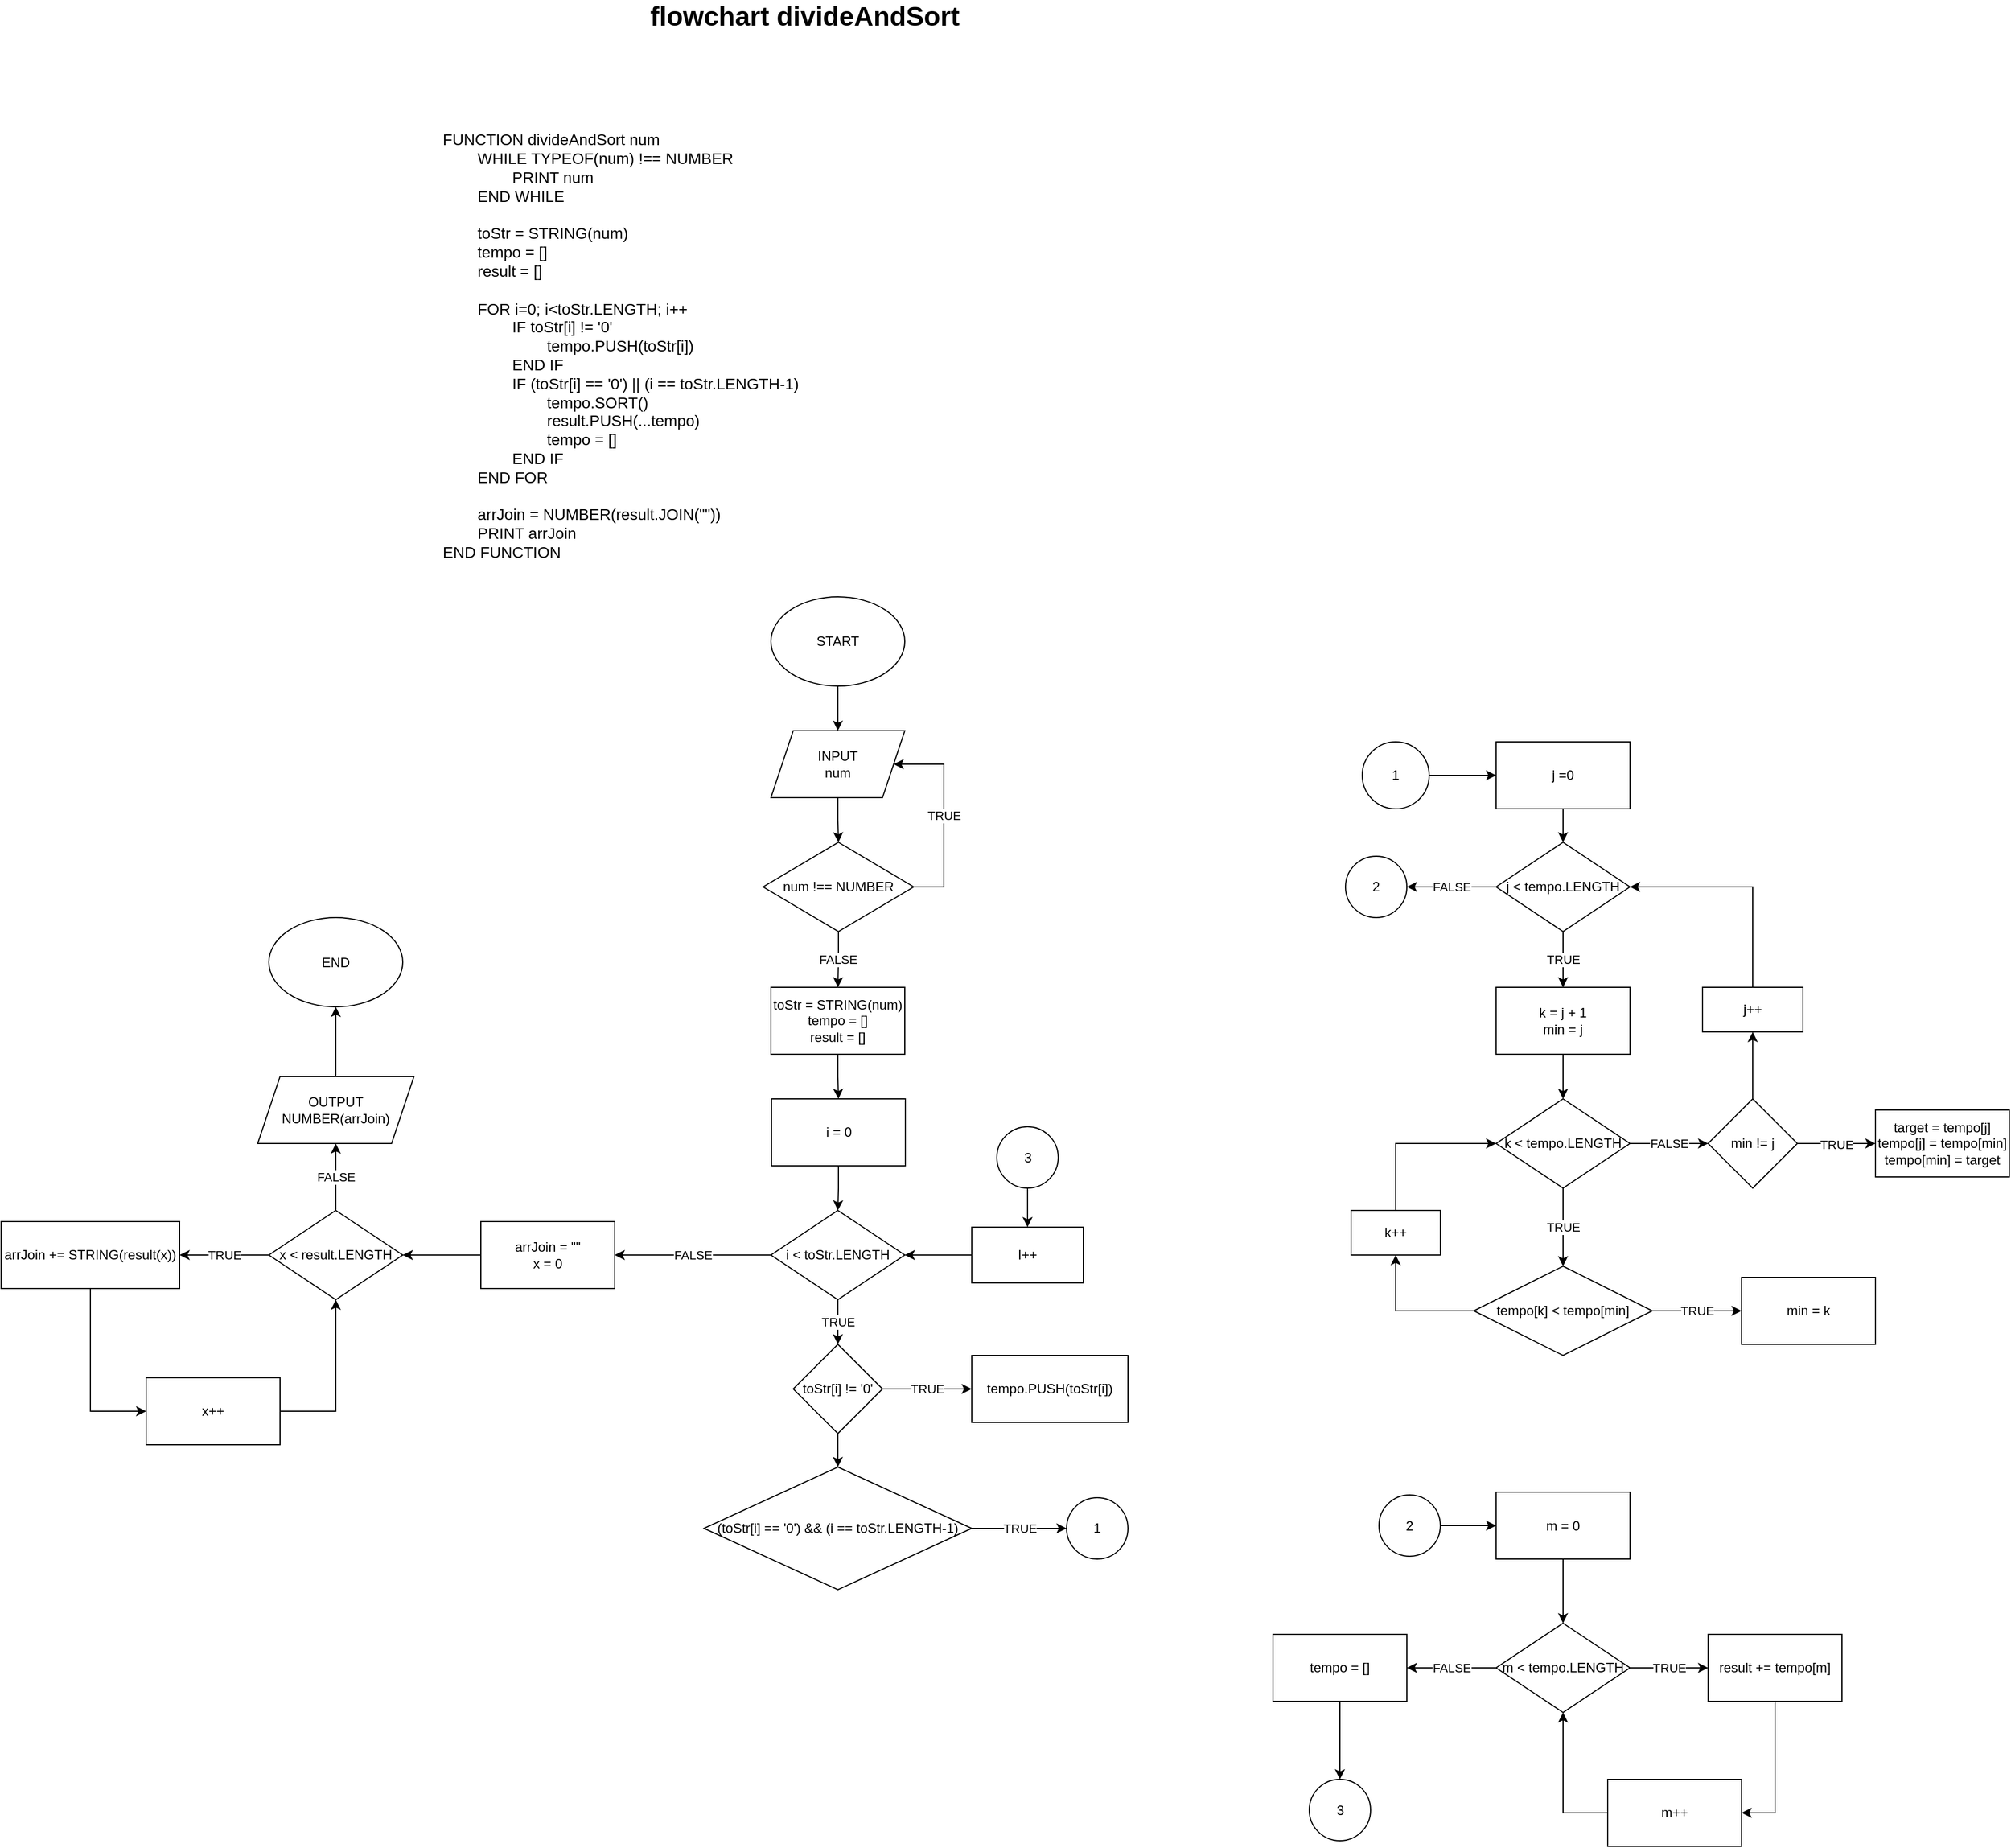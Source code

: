 <mxfile version="16.4.0" type="device"><diagram id="1lIt7wLhVci40RUQFFj5" name="Page-1"><mxGraphModel dx="2272" dy="1053" grid="1" gridSize="10" guides="1" tooltips="1" connect="1" arrows="1" fold="1" page="1" pageScale="1" pageWidth="850" pageHeight="1100" math="0" shadow="0"><root><mxCell id="0"/><mxCell id="1" parent="0"/><mxCell id="raewWGqtZ7vcVBzHo2UA-3" value="" style="edgeStyle=orthogonalEdgeStyle;rounded=0;orthogonalLoop=1;jettySize=auto;html=1;" parent="1" source="raewWGqtZ7vcVBzHo2UA-1" target="raewWGqtZ7vcVBzHo2UA-2" edge="1"><mxGeometry relative="1" as="geometry"/></mxCell><mxCell id="raewWGqtZ7vcVBzHo2UA-1" value="START" style="ellipse;whiteSpace=wrap;html=1;" parent="1" vertex="1"><mxGeometry x="320" y="560" width="120" height="80" as="geometry"/></mxCell><mxCell id="raewWGqtZ7vcVBzHo2UA-6" value="" style="edgeStyle=orthogonalEdgeStyle;rounded=0;orthogonalLoop=1;jettySize=auto;html=1;" parent="1" source="raewWGqtZ7vcVBzHo2UA-2" target="raewWGqtZ7vcVBzHo2UA-5" edge="1"><mxGeometry relative="1" as="geometry"/></mxCell><mxCell id="raewWGqtZ7vcVBzHo2UA-2" value="INPUT&lt;br&gt;num" style="shape=parallelogram;perimeter=parallelogramPerimeter;whiteSpace=wrap;html=1;fixedSize=1;" parent="1" vertex="1"><mxGeometry x="320" y="680" width="120" height="60" as="geometry"/></mxCell><mxCell id="raewWGqtZ7vcVBzHo2UA-7" value="TRUE" style="edgeStyle=orthogonalEdgeStyle;rounded=0;orthogonalLoop=1;jettySize=auto;html=1;entryX=1;entryY=0.5;entryDx=0;entryDy=0;exitX=1;exitY=0.5;exitDx=0;exitDy=0;" parent="1" source="raewWGqtZ7vcVBzHo2UA-5" target="raewWGqtZ7vcVBzHo2UA-2" edge="1"><mxGeometry relative="1" as="geometry"><Array as="points"><mxPoint x="475" y="820"/><mxPoint x="475" y="710"/></Array></mxGeometry></mxCell><mxCell id="raewWGqtZ7vcVBzHo2UA-9" value="FALSE" style="edgeStyle=orthogonalEdgeStyle;rounded=0;orthogonalLoop=1;jettySize=auto;html=1;" parent="1" source="raewWGqtZ7vcVBzHo2UA-5" target="raewWGqtZ7vcVBzHo2UA-8" edge="1"><mxGeometry relative="1" as="geometry"/></mxCell><mxCell id="raewWGqtZ7vcVBzHo2UA-5" value="num !== NUMBER" style="rhombus;whiteSpace=wrap;html=1;" parent="1" vertex="1"><mxGeometry x="313" y="780" width="135" height="80" as="geometry"/></mxCell><mxCell id="raewWGqtZ7vcVBzHo2UA-11" value="" style="edgeStyle=orthogonalEdgeStyle;rounded=0;orthogonalLoop=1;jettySize=auto;html=1;" parent="1" source="raewWGqtZ7vcVBzHo2UA-8" target="raewWGqtZ7vcVBzHo2UA-10" edge="1"><mxGeometry relative="1" as="geometry"/></mxCell><mxCell id="raewWGqtZ7vcVBzHo2UA-8" value="toStr = STRING(num)&lt;br&gt;tempo = []&lt;br&gt;result = []" style="rounded=0;whiteSpace=wrap;html=1;" parent="1" vertex="1"><mxGeometry x="320" y="910" width="120" height="60" as="geometry"/></mxCell><mxCell id="raewWGqtZ7vcVBzHo2UA-13" value="" style="edgeStyle=orthogonalEdgeStyle;rounded=0;orthogonalLoop=1;jettySize=auto;html=1;" parent="1" source="raewWGqtZ7vcVBzHo2UA-10" target="raewWGqtZ7vcVBzHo2UA-12" edge="1"><mxGeometry relative="1" as="geometry"/></mxCell><mxCell id="raewWGqtZ7vcVBzHo2UA-10" value="i = 0" style="rounded=0;whiteSpace=wrap;html=1;" parent="1" vertex="1"><mxGeometry x="320.5" y="1010" width="120" height="60" as="geometry"/></mxCell><mxCell id="raewWGqtZ7vcVBzHo2UA-16" value="TRUE" style="edgeStyle=orthogonalEdgeStyle;rounded=0;orthogonalLoop=1;jettySize=auto;html=1;" parent="1" source="raewWGqtZ7vcVBzHo2UA-12" target="raewWGqtZ7vcVBzHo2UA-15" edge="1"><mxGeometry relative="1" as="geometry"/></mxCell><mxCell id="jF6LJaqKzEXEnHro_-TG-4" value="FALSE" style="edgeStyle=orthogonalEdgeStyle;rounded=0;orthogonalLoop=1;jettySize=auto;html=1;" parent="1" source="raewWGqtZ7vcVBzHo2UA-12" target="jF6LJaqKzEXEnHro_-TG-3" edge="1"><mxGeometry relative="1" as="geometry"/></mxCell><mxCell id="raewWGqtZ7vcVBzHo2UA-12" value="i &amp;lt; toStr.LENGTH" style="rhombus;whiteSpace=wrap;html=1;" parent="1" vertex="1"><mxGeometry x="320" y="1110" width="120" height="80" as="geometry"/></mxCell><mxCell id="raewWGqtZ7vcVBzHo2UA-18" value="TRUE" style="edgeStyle=orthogonalEdgeStyle;rounded=0;orthogonalLoop=1;jettySize=auto;html=1;" parent="1" source="raewWGqtZ7vcVBzHo2UA-15" target="raewWGqtZ7vcVBzHo2UA-17" edge="1"><mxGeometry relative="1" as="geometry"/></mxCell><mxCell id="raewWGqtZ7vcVBzHo2UA-20" value="" style="edgeStyle=orthogonalEdgeStyle;rounded=0;orthogonalLoop=1;jettySize=auto;html=1;" parent="1" source="raewWGqtZ7vcVBzHo2UA-15" target="raewWGqtZ7vcVBzHo2UA-19" edge="1"><mxGeometry relative="1" as="geometry"/></mxCell><mxCell id="raewWGqtZ7vcVBzHo2UA-15" value="toStr[i] != '0'" style="rhombus;whiteSpace=wrap;html=1;" parent="1" vertex="1"><mxGeometry x="340" y="1230" width="80" height="80" as="geometry"/></mxCell><mxCell id="raewWGqtZ7vcVBzHo2UA-17" value="tempo.PUSH(toStr[i])" style="rounded=0;whiteSpace=wrap;html=1;" parent="1" vertex="1"><mxGeometry x="500" y="1240" width="140" height="60" as="geometry"/></mxCell><mxCell id="raewWGqtZ7vcVBzHo2UA-22" value="TRUE" style="edgeStyle=orthogonalEdgeStyle;rounded=0;orthogonalLoop=1;jettySize=auto;html=1;" parent="1" source="raewWGqtZ7vcVBzHo2UA-19" target="raewWGqtZ7vcVBzHo2UA-21" edge="1"><mxGeometry relative="1" as="geometry"/></mxCell><mxCell id="raewWGqtZ7vcVBzHo2UA-19" value="(toStr[i] == '0') &amp;amp;&amp;amp; (i == toStr.LENGTH-1)" style="rhombus;whiteSpace=wrap;html=1;" parent="1" vertex="1"><mxGeometry x="260" y="1340" width="240" height="110" as="geometry"/></mxCell><mxCell id="raewWGqtZ7vcVBzHo2UA-21" value="1" style="ellipse;whiteSpace=wrap;html=1;aspect=fixed;" parent="1" vertex="1"><mxGeometry x="585" y="1367.5" width="55" height="55" as="geometry"/></mxCell><mxCell id="raewWGqtZ7vcVBzHo2UA-27" value="" style="edgeStyle=orthogonalEdgeStyle;rounded=0;orthogonalLoop=1;jettySize=auto;html=1;" parent="1" source="raewWGqtZ7vcVBzHo2UA-23" target="raewWGqtZ7vcVBzHo2UA-24" edge="1"><mxGeometry relative="1" as="geometry"/></mxCell><mxCell id="raewWGqtZ7vcVBzHo2UA-23" value="1" style="ellipse;whiteSpace=wrap;html=1;aspect=fixed;" parent="1" vertex="1"><mxGeometry x="850" y="690" width="60" height="60" as="geometry"/></mxCell><mxCell id="raewWGqtZ7vcVBzHo2UA-26" value="" style="edgeStyle=orthogonalEdgeStyle;rounded=0;orthogonalLoop=1;jettySize=auto;html=1;" parent="1" source="raewWGqtZ7vcVBzHo2UA-24" target="raewWGqtZ7vcVBzHo2UA-25" edge="1"><mxGeometry relative="1" as="geometry"/></mxCell><mxCell id="raewWGqtZ7vcVBzHo2UA-24" value="j =0" style="rounded=0;whiteSpace=wrap;html=1;" parent="1" vertex="1"><mxGeometry x="970" y="690" width="120" height="60" as="geometry"/></mxCell><mxCell id="raewWGqtZ7vcVBzHo2UA-30" value="TRUE" style="edgeStyle=orthogonalEdgeStyle;rounded=0;orthogonalLoop=1;jettySize=auto;html=1;" parent="1" source="raewWGqtZ7vcVBzHo2UA-25" target="raewWGqtZ7vcVBzHo2UA-29" edge="1"><mxGeometry relative="1" as="geometry"/></mxCell><mxCell id="raewWGqtZ7vcVBzHo2UA-50" value="FALSE" style="edgeStyle=orthogonalEdgeStyle;rounded=0;orthogonalLoop=1;jettySize=auto;html=1;" parent="1" source="raewWGqtZ7vcVBzHo2UA-25" edge="1"><mxGeometry relative="1" as="geometry"><mxPoint x="890" y="820" as="targetPoint"/></mxGeometry></mxCell><mxCell id="raewWGqtZ7vcVBzHo2UA-25" value="j &amp;lt; tempo.LENGTH" style="rhombus;whiteSpace=wrap;html=1;" parent="1" vertex="1"><mxGeometry x="970" y="780" width="120" height="80" as="geometry"/></mxCell><mxCell id="raewWGqtZ7vcVBzHo2UA-32" value="" style="edgeStyle=orthogonalEdgeStyle;rounded=0;orthogonalLoop=1;jettySize=auto;html=1;" parent="1" source="raewWGqtZ7vcVBzHo2UA-29" target="raewWGqtZ7vcVBzHo2UA-31" edge="1"><mxGeometry relative="1" as="geometry"/></mxCell><mxCell id="raewWGqtZ7vcVBzHo2UA-29" value="k = j + 1&lt;br&gt;min = j" style="rounded=0;whiteSpace=wrap;html=1;" parent="1" vertex="1"><mxGeometry x="970" y="910" width="120" height="60" as="geometry"/></mxCell><mxCell id="raewWGqtZ7vcVBzHo2UA-36" value="TRUE" style="edgeStyle=orthogonalEdgeStyle;rounded=0;orthogonalLoop=1;jettySize=auto;html=1;" parent="1" source="raewWGqtZ7vcVBzHo2UA-31" target="raewWGqtZ7vcVBzHo2UA-33" edge="1"><mxGeometry relative="1" as="geometry"/></mxCell><mxCell id="raewWGqtZ7vcVBzHo2UA-43" value="FALSE" style="edgeStyle=orthogonalEdgeStyle;rounded=0;orthogonalLoop=1;jettySize=auto;html=1;" parent="1" source="raewWGqtZ7vcVBzHo2UA-31" target="raewWGqtZ7vcVBzHo2UA-42" edge="1"><mxGeometry relative="1" as="geometry"/></mxCell><mxCell id="raewWGqtZ7vcVBzHo2UA-31" value="k &amp;lt; tempo.LENGTH" style="rhombus;whiteSpace=wrap;html=1;" parent="1" vertex="1"><mxGeometry x="970" y="1010" width="120" height="80" as="geometry"/></mxCell><mxCell id="raewWGqtZ7vcVBzHo2UA-35" value="TRUE" style="edgeStyle=orthogonalEdgeStyle;rounded=0;orthogonalLoop=1;jettySize=auto;html=1;" parent="1" source="raewWGqtZ7vcVBzHo2UA-33" target="raewWGqtZ7vcVBzHo2UA-34" edge="1"><mxGeometry relative="1" as="geometry"/></mxCell><mxCell id="raewWGqtZ7vcVBzHo2UA-40" style="edgeStyle=orthogonalEdgeStyle;rounded=0;orthogonalLoop=1;jettySize=auto;html=1;" parent="1" source="raewWGqtZ7vcVBzHo2UA-33" target="raewWGqtZ7vcVBzHo2UA-39" edge="1"><mxGeometry relative="1" as="geometry"/></mxCell><mxCell id="raewWGqtZ7vcVBzHo2UA-33" value="tempo[k] &amp;lt; tempo[min]" style="rhombus;whiteSpace=wrap;html=1;" parent="1" vertex="1"><mxGeometry x="950" y="1160" width="160" height="80" as="geometry"/></mxCell><mxCell id="raewWGqtZ7vcVBzHo2UA-34" value="min = k" style="rounded=0;whiteSpace=wrap;html=1;" parent="1" vertex="1"><mxGeometry x="1190" y="1170" width="120" height="60" as="geometry"/></mxCell><mxCell id="raewWGqtZ7vcVBzHo2UA-41" style="edgeStyle=orthogonalEdgeStyle;rounded=0;orthogonalLoop=1;jettySize=auto;html=1;entryX=0;entryY=0.5;entryDx=0;entryDy=0;exitX=0.5;exitY=0;exitDx=0;exitDy=0;" parent="1" source="raewWGqtZ7vcVBzHo2UA-39" target="raewWGqtZ7vcVBzHo2UA-31" edge="1"><mxGeometry relative="1" as="geometry"/></mxCell><mxCell id="raewWGqtZ7vcVBzHo2UA-39" value="k++" style="rounded=0;whiteSpace=wrap;html=1;" parent="1" vertex="1"><mxGeometry x="840" y="1110" width="80" height="40" as="geometry"/></mxCell><mxCell id="raewWGqtZ7vcVBzHo2UA-45" value="TRUE" style="edgeStyle=orthogonalEdgeStyle;rounded=0;orthogonalLoop=1;jettySize=auto;html=1;" parent="1" source="raewWGqtZ7vcVBzHo2UA-42" edge="1"><mxGeometry relative="1" as="geometry"><mxPoint x="1310" y="1050" as="targetPoint"/></mxGeometry></mxCell><mxCell id="raewWGqtZ7vcVBzHo2UA-47" value="" style="edgeStyle=orthogonalEdgeStyle;rounded=0;orthogonalLoop=1;jettySize=auto;html=1;" parent="1" source="raewWGqtZ7vcVBzHo2UA-42" target="raewWGqtZ7vcVBzHo2UA-46" edge="1"><mxGeometry relative="1" as="geometry"/></mxCell><mxCell id="raewWGqtZ7vcVBzHo2UA-42" value="min != j" style="rhombus;whiteSpace=wrap;html=1;" parent="1" vertex="1"><mxGeometry x="1160" y="1010" width="80" height="80" as="geometry"/></mxCell><mxCell id="raewWGqtZ7vcVBzHo2UA-44" value="target = tempo[j]&lt;br&gt;tempo[j] = tempo[min]&lt;br&gt;tempo[min] = target" style="rounded=0;whiteSpace=wrap;html=1;" parent="1" vertex="1"><mxGeometry x="1310" y="1020" width="120" height="60" as="geometry"/></mxCell><mxCell id="raewWGqtZ7vcVBzHo2UA-48" style="edgeStyle=orthogonalEdgeStyle;rounded=0;orthogonalLoop=1;jettySize=auto;html=1;entryX=1;entryY=0.5;entryDx=0;entryDy=0;exitX=0.5;exitY=0;exitDx=0;exitDy=0;" parent="1" source="raewWGqtZ7vcVBzHo2UA-46" target="raewWGqtZ7vcVBzHo2UA-25" edge="1"><mxGeometry relative="1" as="geometry"/></mxCell><mxCell id="raewWGqtZ7vcVBzHo2UA-46" value="j++" style="rounded=0;whiteSpace=wrap;html=1;" parent="1" vertex="1"><mxGeometry x="1155" y="910" width="90" height="40" as="geometry"/></mxCell><mxCell id="jF6LJaqKzEXEnHro_-TG-23" value="" style="edgeStyle=orthogonalEdgeStyle;rounded=0;orthogonalLoop=1;jettySize=auto;html=1;" parent="1" source="raewWGqtZ7vcVBzHo2UA-55" target="raewWGqtZ7vcVBzHo2UA-12" edge="1"><mxGeometry relative="1" as="geometry"/></mxCell><mxCell id="raewWGqtZ7vcVBzHo2UA-55" value="I++" style="rounded=0;whiteSpace=wrap;html=1;" parent="1" vertex="1"><mxGeometry x="500" y="1125" width="100" height="50" as="geometry"/></mxCell><mxCell id="jF6LJaqKzEXEnHro_-TG-2" value="&lt;div style=&quot;text-align: left&quot;&gt;&lt;span style=&quot;font-size: 14px&quot;&gt;FUNCTION divideAndSort num&lt;/span&gt;&lt;/div&gt;&lt;span style=&quot;font-size: 14px&quot;&gt;&lt;div style=&quot;text-align: left&quot;&gt;&lt;span&gt;&lt;span style=&quot;white-space: pre&quot;&gt;&#9;&lt;/span&gt;WHILE TYPEOF(num) !== NUMBER&lt;/span&gt;&lt;/div&gt;&lt;/span&gt;&lt;span style=&quot;font-size: 14px&quot;&gt;&lt;div style=&quot;text-align: left&quot;&gt;&lt;span&gt;&lt;span style=&quot;white-space: pre&quot;&gt;&#9;&lt;span style=&quot;white-space: pre&quot;&gt;&#9;&lt;/span&gt;&lt;/span&gt;PRINT num&lt;/span&gt;&lt;/div&gt;&lt;/span&gt;&lt;span style=&quot;font-size: 14px&quot;&gt;&lt;div style=&quot;text-align: left&quot;&gt;&lt;span&gt;&lt;span style=&quot;white-space: pre&quot;&gt;&#9;&lt;/span&gt;END WHILE&lt;/span&gt;&lt;/div&gt;&lt;/span&gt;&lt;div style=&quot;text-align: left&quot;&gt;&lt;span style=&quot;font-size: 14px&quot;&gt;&lt;br&gt;&lt;/span&gt;&lt;/div&gt;&lt;span style=&quot;font-size: 14px&quot;&gt;&lt;div style=&quot;text-align: left&quot;&gt;&lt;span&gt;&lt;span style=&quot;white-space: pre&quot;&gt;&#9;&lt;/span&gt;toStr = STRING(num)&lt;/span&gt;&lt;/div&gt;&#9;&lt;/span&gt;&lt;span style=&quot;font-size: 14px&quot;&gt;&lt;div style=&quot;text-align: left&quot;&gt;&lt;span&gt;&lt;span style=&quot;white-space: pre&quot;&gt;&#9;&lt;/span&gt;tempo = []&lt;/span&gt;&lt;/div&gt;&#9;&lt;/span&gt;&lt;span style=&quot;font-size: 14px&quot;&gt;&lt;div style=&quot;text-align: left&quot;&gt;&lt;span&gt;&lt;span style=&quot;white-space: pre&quot;&gt;&#9;&lt;/span&gt;result = []&lt;/span&gt;&lt;/div&gt;&#9;&lt;/span&gt;&lt;div style=&quot;text-align: left&quot;&gt;&lt;span style=&quot;font-size: 14px&quot;&gt;&lt;br&gt;&lt;/span&gt;&lt;/div&gt;&lt;span style=&quot;font-size: 14px&quot;&gt;&lt;div style=&quot;text-align: left&quot;&gt;&lt;span&gt;&lt;span style=&quot;white-space: pre&quot;&gt;&#9;&lt;/span&gt;FOR i=0; i&amp;lt;toStr.LENGTH; i++&lt;/span&gt;&lt;/div&gt;&lt;/span&gt;&lt;span style=&quot;font-size: 14px&quot;&gt;&lt;div style=&quot;text-align: left&quot;&gt;&lt;span&gt;&lt;span style=&quot;white-space: pre&quot;&gt;&#9;&lt;/span&gt;&lt;span style=&quot;white-space: pre&quot;&gt;&#9;&lt;/span&gt;IF toStr[i] != '0'&lt;/span&gt;&lt;/div&gt;&lt;/span&gt;&lt;span style=&quot;font-size: 14px&quot;&gt;&lt;div style=&quot;text-align: left&quot;&gt;&lt;span&gt;&lt;span style=&quot;white-space: pre&quot;&gt;&#9;&lt;/span&gt;&lt;span style=&quot;white-space: pre&quot;&gt;&#9;&lt;/span&gt;&lt;span style=&quot;white-space: pre&quot;&gt;&#9;&lt;/span&gt;tempo.PUSH(toStr[i])&lt;/span&gt;&lt;/div&gt;&lt;/span&gt;&lt;span style=&quot;font-size: 14px&quot;&gt;&lt;div style=&quot;text-align: left&quot;&gt;&lt;span&gt;&lt;span style=&quot;white-space: pre&quot;&gt;&#9;&lt;span style=&quot;white-space: pre&quot;&gt;&#9;&lt;/span&gt;&lt;/span&gt;END IF&lt;/span&gt;&lt;/div&gt;&lt;/span&gt;&lt;span style=&quot;font-size: 14px&quot;&gt;&lt;div style=&quot;text-align: left&quot;&gt;&lt;span&gt;&lt;span style=&quot;white-space: pre&quot;&gt;&#9;&lt;/span&gt;&lt;span style=&quot;white-space: pre&quot;&gt;&#9;&lt;/span&gt;IF (toStr[i] == '0') || (i == toStr.LENGTH-1)&lt;/span&gt;&lt;/div&gt;&lt;/span&gt;&lt;span style=&quot;font-size: 14px&quot;&gt;&lt;div style=&quot;text-align: left&quot;&gt;&lt;span&gt;&lt;span style=&quot;white-space: pre&quot;&gt;&#9;&lt;/span&gt;&lt;span style=&quot;white-space: pre&quot;&gt;&#9;&lt;/span&gt;&lt;span style=&quot;white-space: pre&quot;&gt;&#9;&lt;/span&gt;tempo.SORT()&lt;/span&gt;&lt;/div&gt;&lt;/span&gt;&lt;span style=&quot;font-size: 14px&quot;&gt;&lt;div style=&quot;text-align: left&quot;&gt;&lt;span&gt;&lt;span style=&quot;white-space: pre&quot;&gt;&#9;&lt;/span&gt;&lt;span style=&quot;white-space: pre&quot;&gt;&#9;&lt;/span&gt;&lt;span style=&quot;white-space: pre&quot;&gt;&#9;&lt;/span&gt;result.PUSH(...tempo)&lt;/span&gt;&lt;/div&gt;&lt;/span&gt;&lt;span style=&quot;font-size: 14px&quot;&gt;&lt;div style=&quot;text-align: left&quot;&gt;&lt;span&gt;&lt;span style=&quot;white-space: pre&quot;&gt;&#9;&lt;/span&gt;&lt;span style=&quot;white-space: pre&quot;&gt;&#9;&lt;/span&gt;&lt;span style=&quot;white-space: pre&quot;&gt;&#9;&lt;/span&gt;tempo = []&lt;/span&gt;&lt;/div&gt;&lt;/span&gt;&lt;span style=&quot;font-size: 14px&quot;&gt;&lt;div style=&quot;text-align: left&quot;&gt;&lt;span&gt;&lt;span style=&quot;white-space: pre&quot;&gt;&#9;&lt;/span&gt;&lt;span style=&quot;white-space: pre&quot;&gt;&#9;&lt;/span&gt;END IF&lt;/span&gt;&lt;/div&gt;&lt;/span&gt;&lt;span style=&quot;font-size: 14px&quot;&gt;&lt;div style=&quot;text-align: left&quot;&gt;&lt;span&gt;&lt;span style=&quot;white-space: pre&quot;&gt;&#9;&lt;/span&gt;E&lt;/span&gt;&lt;span&gt;ND FOR&lt;/span&gt;&lt;/div&gt;&lt;/span&gt;&lt;div style=&quot;text-align: left&quot;&gt;&lt;span style=&quot;font-size: 14px&quot;&gt;&lt;br&gt;&lt;/span&gt;&lt;/div&gt;&lt;span style=&quot;font-size: 14px&quot;&gt;&lt;div style=&quot;text-align: left&quot;&gt;&lt;span&gt;&lt;span style=&quot;white-space: pre&quot;&gt;&#9;&lt;/span&gt;arrJoin = NUMBER(result.JOIN(&quot;&quot;))&lt;/span&gt;&lt;/div&gt;&lt;/span&gt;&lt;span style=&quot;font-size: 14px&quot;&gt;&lt;div style=&quot;text-align: left&quot;&gt;&lt;span&gt;&lt;span style=&quot;white-space: pre&quot;&gt;&#9;&lt;/span&gt;PRINT arrJoin&lt;/span&gt;&lt;/div&gt;&lt;/span&gt;&lt;div style=&quot;text-align: left&quot;&gt;&lt;span style=&quot;font-size: 14px&quot;&gt;END FUNCTION&lt;/span&gt;&lt;/div&gt;" style="text;html=1;align=center;verticalAlign=middle;resizable=0;points=[];autosize=1;strokeColor=none;fillColor=none;" parent="1" vertex="1"><mxGeometry x="20" y="170" width="330" height="330" as="geometry"/></mxCell><mxCell id="jF6LJaqKzEXEnHro_-TG-6" value="" style="edgeStyle=orthogonalEdgeStyle;rounded=0;orthogonalLoop=1;jettySize=auto;html=1;" parent="1" source="jF6LJaqKzEXEnHro_-TG-3" target="jF6LJaqKzEXEnHro_-TG-5" edge="1"><mxGeometry relative="1" as="geometry"/></mxCell><mxCell id="jF6LJaqKzEXEnHro_-TG-3" value="arrJoin = &quot;&quot;&lt;br&gt;x = 0" style="rounded=0;whiteSpace=wrap;html=1;" parent="1" vertex="1"><mxGeometry x="60" y="1120" width="120" height="60" as="geometry"/></mxCell><mxCell id="jF6LJaqKzEXEnHro_-TG-26" value="TRUE" style="edgeStyle=orthogonalEdgeStyle;rounded=0;orthogonalLoop=1;jettySize=auto;html=1;" parent="1" source="jF6LJaqKzEXEnHro_-TG-5" target="jF6LJaqKzEXEnHro_-TG-25" edge="1"><mxGeometry relative="1" as="geometry"/></mxCell><mxCell id="jF6LJaqKzEXEnHro_-TG-31" value="FALSE" style="edgeStyle=orthogonalEdgeStyle;rounded=0;orthogonalLoop=1;jettySize=auto;html=1;" parent="1" source="jF6LJaqKzEXEnHro_-TG-5" target="jF6LJaqKzEXEnHro_-TG-30" edge="1"><mxGeometry relative="1" as="geometry"/></mxCell><mxCell id="jF6LJaqKzEXEnHro_-TG-5" value="x &amp;lt; result.LENGTH" style="rhombus;whiteSpace=wrap;html=1;" parent="1" vertex="1"><mxGeometry x="-130" y="1110" width="120" height="80" as="geometry"/></mxCell><mxCell id="jF6LJaqKzEXEnHro_-TG-11" value="" style="edgeStyle=orthogonalEdgeStyle;rounded=0;orthogonalLoop=1;jettySize=auto;html=1;" parent="1" source="jF6LJaqKzEXEnHro_-TG-7" target="jF6LJaqKzEXEnHro_-TG-8" edge="1"><mxGeometry relative="1" as="geometry"/></mxCell><mxCell id="jF6LJaqKzEXEnHro_-TG-7" value="2" style="ellipse;whiteSpace=wrap;html=1;aspect=fixed;" parent="1" vertex="1"><mxGeometry x="865" y="1365" width="55" height="55" as="geometry"/></mxCell><mxCell id="jF6LJaqKzEXEnHro_-TG-10" value="" style="edgeStyle=orthogonalEdgeStyle;rounded=0;orthogonalLoop=1;jettySize=auto;html=1;" parent="1" source="jF6LJaqKzEXEnHro_-TG-8" target="jF6LJaqKzEXEnHro_-TG-9" edge="1"><mxGeometry relative="1" as="geometry"/></mxCell><mxCell id="jF6LJaqKzEXEnHro_-TG-8" value="m = 0" style="rounded=0;whiteSpace=wrap;html=1;" parent="1" vertex="1"><mxGeometry x="970" y="1362.5" width="120" height="60" as="geometry"/></mxCell><mxCell id="jF6LJaqKzEXEnHro_-TG-13" value="TRUE" style="edgeStyle=orthogonalEdgeStyle;rounded=0;orthogonalLoop=1;jettySize=auto;html=1;" parent="1" source="jF6LJaqKzEXEnHro_-TG-9" target="jF6LJaqKzEXEnHro_-TG-12" edge="1"><mxGeometry relative="1" as="geometry"/></mxCell><mxCell id="jF6LJaqKzEXEnHro_-TG-18" value="FALSE" style="edgeStyle=orthogonalEdgeStyle;rounded=0;orthogonalLoop=1;jettySize=auto;html=1;" parent="1" source="jF6LJaqKzEXEnHro_-TG-9" target="jF6LJaqKzEXEnHro_-TG-17" edge="1"><mxGeometry relative="1" as="geometry"/></mxCell><mxCell id="jF6LJaqKzEXEnHro_-TG-9" value="m &amp;lt; tempo.LENGTH" style="rhombus;whiteSpace=wrap;html=1;" parent="1" vertex="1"><mxGeometry x="970" y="1480" width="120" height="80" as="geometry"/></mxCell><mxCell id="jF6LJaqKzEXEnHro_-TG-15" style="edgeStyle=orthogonalEdgeStyle;rounded=0;orthogonalLoop=1;jettySize=auto;html=1;entryX=1;entryY=0.5;entryDx=0;entryDy=0;" parent="1" source="jF6LJaqKzEXEnHro_-TG-12" target="jF6LJaqKzEXEnHro_-TG-14" edge="1"><mxGeometry relative="1" as="geometry"/></mxCell><mxCell id="jF6LJaqKzEXEnHro_-TG-12" value="result += tempo[m]" style="rounded=0;whiteSpace=wrap;html=1;" parent="1" vertex="1"><mxGeometry x="1160" y="1490" width="120" height="60" as="geometry"/></mxCell><mxCell id="jF6LJaqKzEXEnHro_-TG-16" style="edgeStyle=orthogonalEdgeStyle;rounded=0;orthogonalLoop=1;jettySize=auto;html=1;entryX=0.5;entryY=1;entryDx=0;entryDy=0;exitX=0;exitY=0.5;exitDx=0;exitDy=0;" parent="1" source="jF6LJaqKzEXEnHro_-TG-14" target="jF6LJaqKzEXEnHro_-TG-9" edge="1"><mxGeometry relative="1" as="geometry"/></mxCell><mxCell id="jF6LJaqKzEXEnHro_-TG-14" value="m++" style="rounded=0;whiteSpace=wrap;html=1;" parent="1" vertex="1"><mxGeometry x="1070" y="1620" width="120" height="60" as="geometry"/></mxCell><mxCell id="jF6LJaqKzEXEnHro_-TG-20" value="" style="edgeStyle=orthogonalEdgeStyle;rounded=0;orthogonalLoop=1;jettySize=auto;html=1;" parent="1" source="jF6LJaqKzEXEnHro_-TG-17" target="jF6LJaqKzEXEnHro_-TG-19" edge="1"><mxGeometry relative="1" as="geometry"/></mxCell><mxCell id="jF6LJaqKzEXEnHro_-TG-17" value="tempo = []" style="rounded=0;whiteSpace=wrap;html=1;" parent="1" vertex="1"><mxGeometry x="770" y="1490" width="120" height="60" as="geometry"/></mxCell><mxCell id="jF6LJaqKzEXEnHro_-TG-19" value="3" style="ellipse;whiteSpace=wrap;html=1;aspect=fixed;" parent="1" vertex="1"><mxGeometry x="802.5" y="1620" width="55" height="55" as="geometry"/></mxCell><mxCell id="jF6LJaqKzEXEnHro_-TG-21" value="2" style="ellipse;whiteSpace=wrap;html=1;aspect=fixed;" parent="1" vertex="1"><mxGeometry x="835" y="792.5" width="55" height="55" as="geometry"/></mxCell><mxCell id="jF6LJaqKzEXEnHro_-TG-24" value="" style="edgeStyle=orthogonalEdgeStyle;rounded=0;orthogonalLoop=1;jettySize=auto;html=1;" parent="1" source="jF6LJaqKzEXEnHro_-TG-22" target="raewWGqtZ7vcVBzHo2UA-55" edge="1"><mxGeometry relative="1" as="geometry"/></mxCell><mxCell id="jF6LJaqKzEXEnHro_-TG-22" value="3" style="ellipse;whiteSpace=wrap;html=1;aspect=fixed;" parent="1" vertex="1"><mxGeometry x="522.5" y="1035" width="55" height="55" as="geometry"/></mxCell><mxCell id="jF6LJaqKzEXEnHro_-TG-28" style="edgeStyle=orthogonalEdgeStyle;rounded=0;orthogonalLoop=1;jettySize=auto;html=1;entryX=0;entryY=0.5;entryDx=0;entryDy=0;" parent="1" source="jF6LJaqKzEXEnHro_-TG-25" target="jF6LJaqKzEXEnHro_-TG-27" edge="1"><mxGeometry relative="1" as="geometry"/></mxCell><mxCell id="jF6LJaqKzEXEnHro_-TG-25" value="arrJoin += STRING(result(x))" style="rounded=0;whiteSpace=wrap;html=1;" parent="1" vertex="1"><mxGeometry x="-370" y="1120" width="160" height="60" as="geometry"/></mxCell><mxCell id="jF6LJaqKzEXEnHro_-TG-29" style="edgeStyle=orthogonalEdgeStyle;rounded=0;orthogonalLoop=1;jettySize=auto;html=1;entryX=0.5;entryY=1;entryDx=0;entryDy=0;exitX=1;exitY=0.5;exitDx=0;exitDy=0;" parent="1" source="jF6LJaqKzEXEnHro_-TG-27" target="jF6LJaqKzEXEnHro_-TG-5" edge="1"><mxGeometry relative="1" as="geometry"/></mxCell><mxCell id="jF6LJaqKzEXEnHro_-TG-27" value="x++" style="rounded=0;whiteSpace=wrap;html=1;" parent="1" vertex="1"><mxGeometry x="-240" y="1260" width="120" height="60" as="geometry"/></mxCell><mxCell id="jF6LJaqKzEXEnHro_-TG-33" value="" style="edgeStyle=orthogonalEdgeStyle;rounded=0;orthogonalLoop=1;jettySize=auto;html=1;" parent="1" source="jF6LJaqKzEXEnHro_-TG-30" target="jF6LJaqKzEXEnHro_-TG-32" edge="1"><mxGeometry relative="1" as="geometry"/></mxCell><mxCell id="jF6LJaqKzEXEnHro_-TG-30" value="OUTPUT&lt;br&gt;NUMBER(arrJoin)" style="shape=parallelogram;perimeter=parallelogramPerimeter;whiteSpace=wrap;html=1;fixedSize=1;" parent="1" vertex="1"><mxGeometry x="-140" y="990" width="140" height="60" as="geometry"/></mxCell><mxCell id="jF6LJaqKzEXEnHro_-TG-32" value="END" style="ellipse;whiteSpace=wrap;html=1;" parent="1" vertex="1"><mxGeometry x="-130" y="847.5" width="120" height="80" as="geometry"/></mxCell><mxCell id="jF6LJaqKzEXEnHro_-TG-34" value="&lt;font style=&quot;font-size: 24px&quot;&gt;&lt;b&gt;flowchart divideAndSort&lt;/b&gt;&lt;/font&gt;" style="text;html=1;align=center;verticalAlign=middle;resizable=0;points=[];autosize=1;strokeColor=none;fillColor=none;" parent="1" vertex="1"><mxGeometry x="205" y="30" width="290" height="20" as="geometry"/></mxCell></root></mxGraphModel></diagram></mxfile>